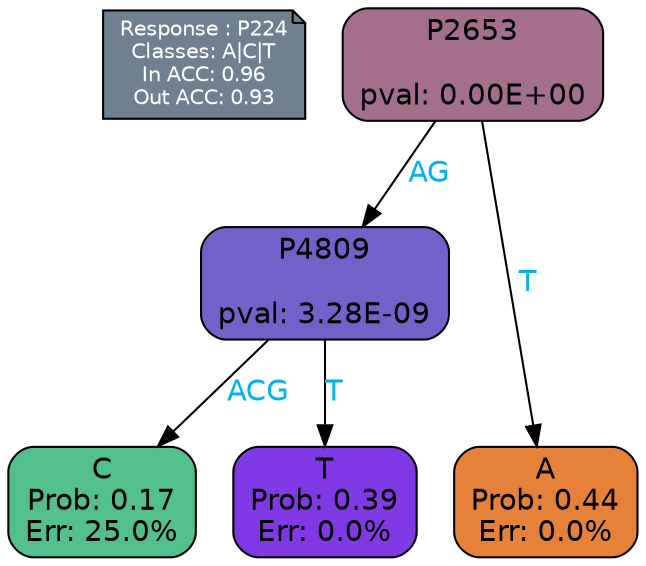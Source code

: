 digraph Tree {
node [shape=box, style="filled, rounded", color="black", fontname=helvetica] ;
graph [ranksep=equally, splines=polylines, bgcolor=transparent, dpi=600] ;
edge [fontname=helvetica] ;
LEGEND [label="Response : P224
Classes: A|C|T
In ACC: 0.96
Out ACC: 0.93
",shape=note,align=left,style=filled,fillcolor="slategray",fontcolor="white",fontsize=10];1 [label="P2653

pval: 0.00E+00", fillcolor="#a46f8a"] ;
2 [label="P4809

pval: 3.28E-09", fillcolor="#7361ca"] ;
3 [label="C
Prob: 0.17
Err: 25.0%", fillcolor="#53c08b"] ;
4 [label="T
Prob: 0.39
Err: 0.0%", fillcolor="#8139e5"] ;
5 [label="A
Prob: 0.44
Err: 0.0%", fillcolor="#e58139"] ;
1 -> 2 [label="AG",fontcolor=deepskyblue2] ;
1 -> 5 [label="T",fontcolor=deepskyblue2] ;
2 -> 3 [label="ACG",fontcolor=deepskyblue2] ;
2 -> 4 [label="T",fontcolor=deepskyblue2] ;
{rank = same; 3;4;5;}{rank = same; LEGEND;1;}}